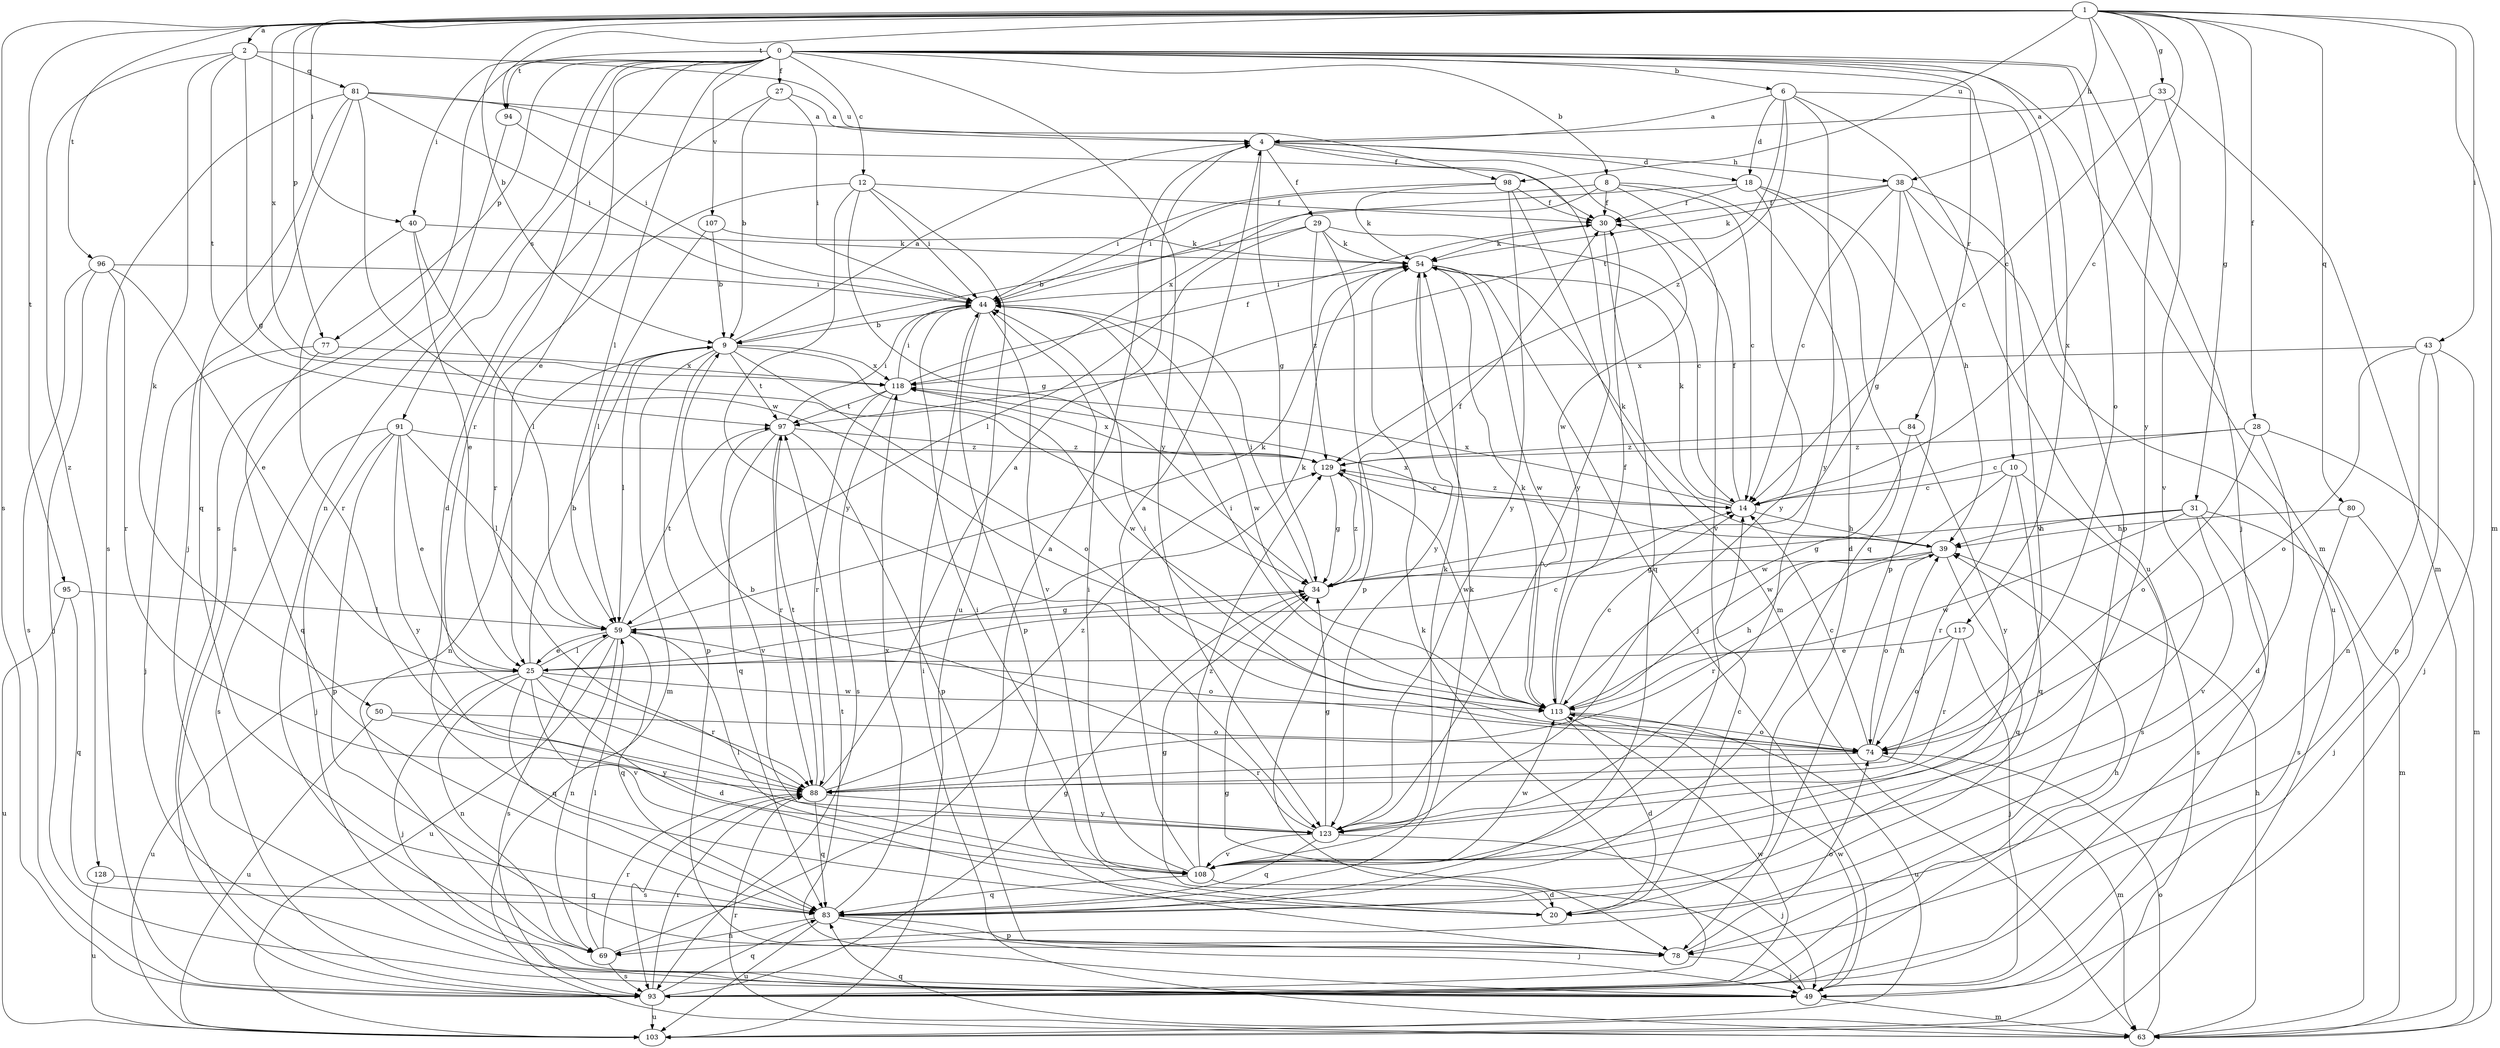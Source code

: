 strict digraph  {
0;
1;
2;
4;
6;
8;
9;
10;
12;
14;
18;
20;
25;
27;
28;
29;
30;
31;
33;
34;
38;
39;
40;
43;
44;
49;
50;
54;
59;
63;
69;
74;
77;
78;
80;
81;
83;
84;
88;
91;
93;
94;
95;
96;
97;
98;
103;
107;
108;
113;
117;
118;
123;
128;
129;
0 -> 6  [label=b];
0 -> 8  [label=b];
0 -> 10  [label=c];
0 -> 12  [label=c];
0 -> 25  [label=e];
0 -> 27  [label=f];
0 -> 40  [label=i];
0 -> 49  [label=j];
0 -> 59  [label=l];
0 -> 63  [label=m];
0 -> 69  [label=n];
0 -> 74  [label=o];
0 -> 77  [label=p];
0 -> 84  [label=r];
0 -> 88  [label=r];
0 -> 91  [label=s];
0 -> 93  [label=s];
0 -> 94  [label=t];
0 -> 107  [label=v];
0 -> 117  [label=x];
0 -> 123  [label=y];
1 -> 2  [label=a];
1 -> 9  [label=b];
1 -> 14  [label=c];
1 -> 28  [label=f];
1 -> 31  [label=g];
1 -> 33  [label=g];
1 -> 38  [label=h];
1 -> 40  [label=i];
1 -> 43  [label=i];
1 -> 63  [label=m];
1 -> 77  [label=p];
1 -> 80  [label=q];
1 -> 93  [label=s];
1 -> 94  [label=t];
1 -> 95  [label=t];
1 -> 96  [label=t];
1 -> 98  [label=u];
1 -> 118  [label=x];
1 -> 123  [label=y];
2 -> 34  [label=g];
2 -> 50  [label=k];
2 -> 81  [label=q];
2 -> 97  [label=t];
2 -> 98  [label=u];
2 -> 128  [label=z];
4 -> 18  [label=d];
4 -> 29  [label=f];
4 -> 34  [label=g];
4 -> 38  [label=h];
4 -> 113  [label=w];
4 -> 123  [label=y];
6 -> 4  [label=a];
6 -> 18  [label=d];
6 -> 78  [label=p];
6 -> 97  [label=t];
6 -> 103  [label=u];
6 -> 123  [label=y];
6 -> 129  [label=z];
8 -> 14  [label=c];
8 -> 20  [label=d];
8 -> 30  [label=f];
8 -> 44  [label=i];
8 -> 108  [label=v];
8 -> 118  [label=x];
9 -> 4  [label=a];
9 -> 59  [label=l];
9 -> 63  [label=m];
9 -> 69  [label=n];
9 -> 74  [label=o];
9 -> 78  [label=p];
9 -> 97  [label=t];
9 -> 113  [label=w];
9 -> 118  [label=x];
10 -> 14  [label=c];
10 -> 83  [label=q];
10 -> 88  [label=r];
10 -> 93  [label=s];
10 -> 113  [label=w];
12 -> 30  [label=f];
12 -> 34  [label=g];
12 -> 44  [label=i];
12 -> 88  [label=r];
12 -> 103  [label=u];
12 -> 123  [label=y];
14 -> 30  [label=f];
14 -> 39  [label=h];
14 -> 54  [label=k];
14 -> 118  [label=x];
14 -> 129  [label=z];
18 -> 30  [label=f];
18 -> 44  [label=i];
18 -> 78  [label=p];
18 -> 83  [label=q];
18 -> 123  [label=y];
20 -> 14  [label=c];
20 -> 34  [label=g];
20 -> 44  [label=i];
25 -> 9  [label=b];
25 -> 14  [label=c];
25 -> 20  [label=d];
25 -> 49  [label=j];
25 -> 54  [label=k];
25 -> 59  [label=l];
25 -> 69  [label=n];
25 -> 83  [label=q];
25 -> 88  [label=r];
25 -> 103  [label=u];
25 -> 108  [label=v];
25 -> 113  [label=w];
27 -> 4  [label=a];
27 -> 9  [label=b];
27 -> 20  [label=d];
27 -> 44  [label=i];
28 -> 14  [label=c];
28 -> 20  [label=d];
28 -> 63  [label=m];
28 -> 74  [label=o];
28 -> 129  [label=z];
29 -> 9  [label=b];
29 -> 14  [label=c];
29 -> 54  [label=k];
29 -> 59  [label=l];
29 -> 78  [label=p];
29 -> 129  [label=z];
30 -> 54  [label=k];
30 -> 83  [label=q];
31 -> 34  [label=g];
31 -> 39  [label=h];
31 -> 63  [label=m];
31 -> 93  [label=s];
31 -> 108  [label=v];
31 -> 113  [label=w];
33 -> 4  [label=a];
33 -> 14  [label=c];
33 -> 63  [label=m];
33 -> 108  [label=v];
34 -> 30  [label=f];
34 -> 44  [label=i];
34 -> 59  [label=l];
34 -> 129  [label=z];
38 -> 14  [label=c];
38 -> 30  [label=f];
38 -> 34  [label=g];
38 -> 39  [label=h];
38 -> 54  [label=k];
38 -> 103  [label=u];
38 -> 108  [label=v];
39 -> 34  [label=g];
39 -> 54  [label=k];
39 -> 74  [label=o];
39 -> 83  [label=q];
39 -> 88  [label=r];
39 -> 118  [label=x];
40 -> 25  [label=e];
40 -> 54  [label=k];
40 -> 59  [label=l];
40 -> 88  [label=r];
43 -> 49  [label=j];
43 -> 69  [label=n];
43 -> 74  [label=o];
43 -> 78  [label=p];
43 -> 118  [label=x];
44 -> 9  [label=b];
44 -> 78  [label=p];
44 -> 108  [label=v];
44 -> 113  [label=w];
49 -> 34  [label=g];
49 -> 63  [label=m];
49 -> 97  [label=t];
49 -> 113  [label=w];
50 -> 74  [label=o];
50 -> 103  [label=u];
50 -> 123  [label=y];
54 -> 44  [label=i];
54 -> 49  [label=j];
54 -> 113  [label=w];
54 -> 123  [label=y];
59 -> 25  [label=e];
59 -> 34  [label=g];
59 -> 54  [label=k];
59 -> 69  [label=n];
59 -> 74  [label=o];
59 -> 83  [label=q];
59 -> 93  [label=s];
59 -> 97  [label=t];
59 -> 103  [label=u];
63 -> 39  [label=h];
63 -> 44  [label=i];
63 -> 74  [label=o];
63 -> 83  [label=q];
63 -> 88  [label=r];
69 -> 4  [label=a];
69 -> 59  [label=l];
69 -> 88  [label=r];
69 -> 93  [label=s];
74 -> 14  [label=c];
74 -> 39  [label=h];
74 -> 44  [label=i];
74 -> 63  [label=m];
74 -> 88  [label=r];
77 -> 49  [label=j];
77 -> 83  [label=q];
77 -> 118  [label=x];
78 -> 49  [label=j];
78 -> 74  [label=o];
80 -> 39  [label=h];
80 -> 49  [label=j];
80 -> 93  [label=s];
81 -> 4  [label=a];
81 -> 30  [label=f];
81 -> 44  [label=i];
81 -> 49  [label=j];
81 -> 83  [label=q];
81 -> 93  [label=s];
81 -> 113  [label=w];
83 -> 49  [label=j];
83 -> 54  [label=k];
83 -> 69  [label=n];
83 -> 78  [label=p];
83 -> 103  [label=u];
83 -> 118  [label=x];
84 -> 113  [label=w];
84 -> 123  [label=y];
84 -> 129  [label=z];
88 -> 4  [label=a];
88 -> 83  [label=q];
88 -> 93  [label=s];
88 -> 97  [label=t];
88 -> 123  [label=y];
88 -> 129  [label=z];
91 -> 25  [label=e];
91 -> 49  [label=j];
91 -> 59  [label=l];
91 -> 78  [label=p];
91 -> 93  [label=s];
91 -> 123  [label=y];
91 -> 129  [label=z];
93 -> 34  [label=g];
93 -> 39  [label=h];
93 -> 54  [label=k];
93 -> 83  [label=q];
93 -> 88  [label=r];
93 -> 103  [label=u];
93 -> 113  [label=w];
94 -> 44  [label=i];
94 -> 93  [label=s];
95 -> 59  [label=l];
95 -> 83  [label=q];
95 -> 103  [label=u];
96 -> 25  [label=e];
96 -> 44  [label=i];
96 -> 49  [label=j];
96 -> 88  [label=r];
96 -> 93  [label=s];
97 -> 44  [label=i];
97 -> 78  [label=p];
97 -> 83  [label=q];
97 -> 88  [label=r];
97 -> 108  [label=v];
97 -> 129  [label=z];
98 -> 30  [label=f];
98 -> 44  [label=i];
98 -> 54  [label=k];
98 -> 63  [label=m];
98 -> 123  [label=y];
107 -> 9  [label=b];
107 -> 54  [label=k];
107 -> 59  [label=l];
108 -> 4  [label=a];
108 -> 20  [label=d];
108 -> 44  [label=i];
108 -> 54  [label=k];
108 -> 59  [label=l];
108 -> 83  [label=q];
108 -> 113  [label=w];
108 -> 129  [label=z];
113 -> 14  [label=c];
113 -> 20  [label=d];
113 -> 30  [label=f];
113 -> 39  [label=h];
113 -> 44  [label=i];
113 -> 54  [label=k];
113 -> 74  [label=o];
113 -> 103  [label=u];
117 -> 25  [label=e];
117 -> 49  [label=j];
117 -> 74  [label=o];
117 -> 88  [label=r];
118 -> 30  [label=f];
118 -> 44  [label=i];
118 -> 88  [label=r];
118 -> 93  [label=s];
118 -> 97  [label=t];
123 -> 9  [label=b];
123 -> 34  [label=g];
123 -> 49  [label=j];
123 -> 83  [label=q];
123 -> 108  [label=v];
128 -> 83  [label=q];
128 -> 103  [label=u];
129 -> 14  [label=c];
129 -> 34  [label=g];
129 -> 113  [label=w];
129 -> 118  [label=x];
}
